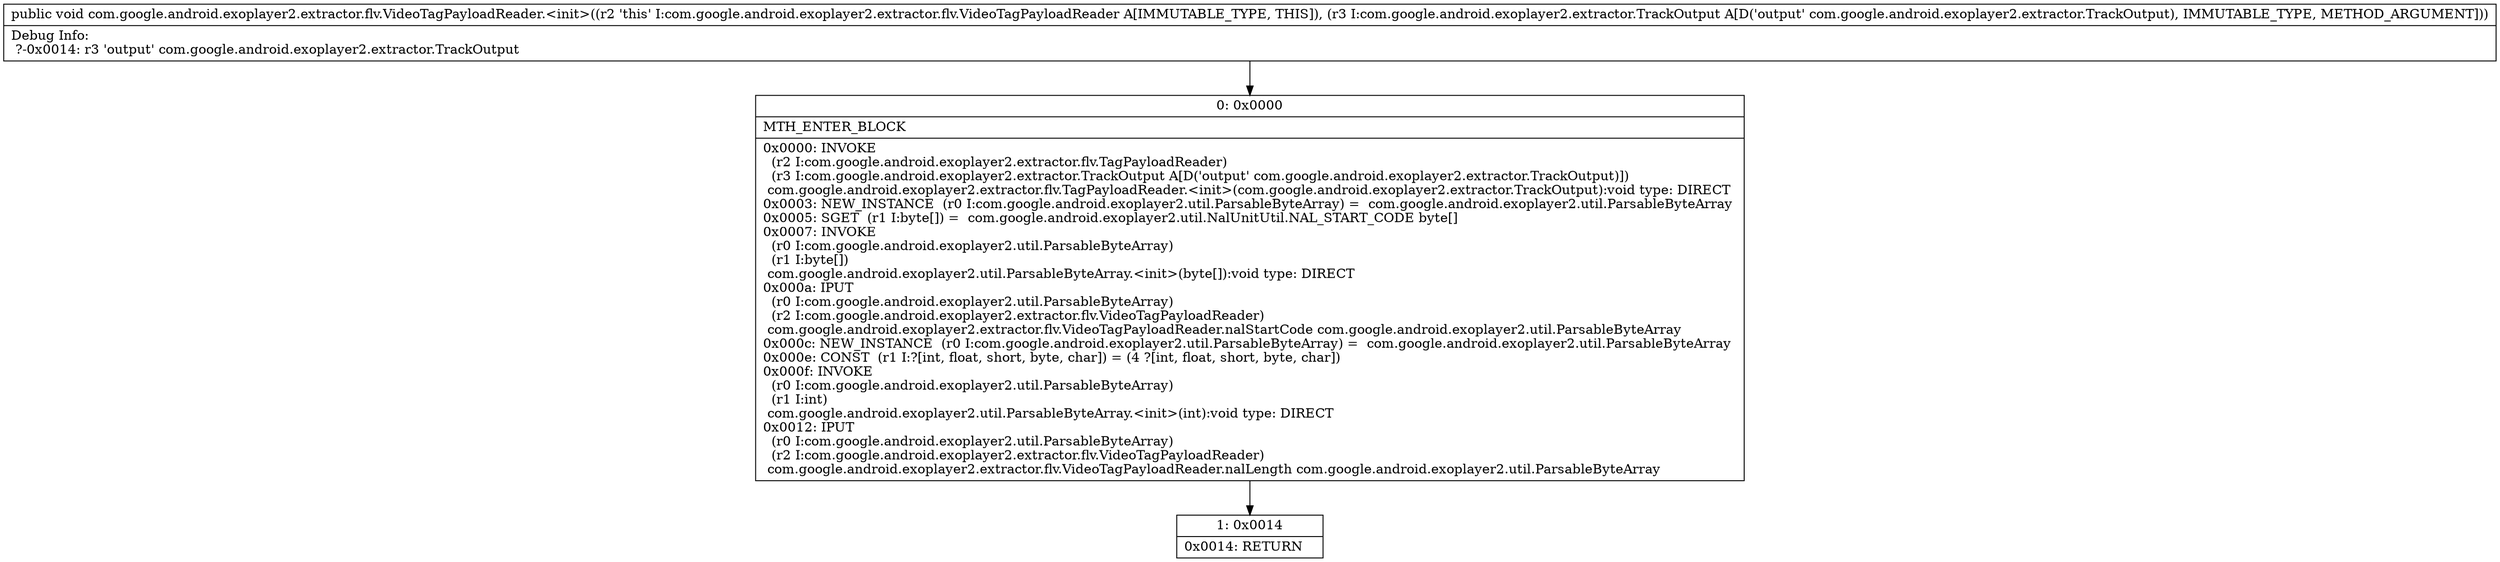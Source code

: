 digraph "CFG forcom.google.android.exoplayer2.extractor.flv.VideoTagPayloadReader.\<init\>(Lcom\/google\/android\/exoplayer2\/extractor\/TrackOutput;)V" {
Node_0 [shape=record,label="{0\:\ 0x0000|MTH_ENTER_BLOCK\l|0x0000: INVOKE  \l  (r2 I:com.google.android.exoplayer2.extractor.flv.TagPayloadReader)\l  (r3 I:com.google.android.exoplayer2.extractor.TrackOutput A[D('output' com.google.android.exoplayer2.extractor.TrackOutput)])\l com.google.android.exoplayer2.extractor.flv.TagPayloadReader.\<init\>(com.google.android.exoplayer2.extractor.TrackOutput):void type: DIRECT \l0x0003: NEW_INSTANCE  (r0 I:com.google.android.exoplayer2.util.ParsableByteArray) =  com.google.android.exoplayer2.util.ParsableByteArray \l0x0005: SGET  (r1 I:byte[]) =  com.google.android.exoplayer2.util.NalUnitUtil.NAL_START_CODE byte[] \l0x0007: INVOKE  \l  (r0 I:com.google.android.exoplayer2.util.ParsableByteArray)\l  (r1 I:byte[])\l com.google.android.exoplayer2.util.ParsableByteArray.\<init\>(byte[]):void type: DIRECT \l0x000a: IPUT  \l  (r0 I:com.google.android.exoplayer2.util.ParsableByteArray)\l  (r2 I:com.google.android.exoplayer2.extractor.flv.VideoTagPayloadReader)\l com.google.android.exoplayer2.extractor.flv.VideoTagPayloadReader.nalStartCode com.google.android.exoplayer2.util.ParsableByteArray \l0x000c: NEW_INSTANCE  (r0 I:com.google.android.exoplayer2.util.ParsableByteArray) =  com.google.android.exoplayer2.util.ParsableByteArray \l0x000e: CONST  (r1 I:?[int, float, short, byte, char]) = (4 ?[int, float, short, byte, char]) \l0x000f: INVOKE  \l  (r0 I:com.google.android.exoplayer2.util.ParsableByteArray)\l  (r1 I:int)\l com.google.android.exoplayer2.util.ParsableByteArray.\<init\>(int):void type: DIRECT \l0x0012: IPUT  \l  (r0 I:com.google.android.exoplayer2.util.ParsableByteArray)\l  (r2 I:com.google.android.exoplayer2.extractor.flv.VideoTagPayloadReader)\l com.google.android.exoplayer2.extractor.flv.VideoTagPayloadReader.nalLength com.google.android.exoplayer2.util.ParsableByteArray \l}"];
Node_1 [shape=record,label="{1\:\ 0x0014|0x0014: RETURN   \l}"];
MethodNode[shape=record,label="{public void com.google.android.exoplayer2.extractor.flv.VideoTagPayloadReader.\<init\>((r2 'this' I:com.google.android.exoplayer2.extractor.flv.VideoTagPayloadReader A[IMMUTABLE_TYPE, THIS]), (r3 I:com.google.android.exoplayer2.extractor.TrackOutput A[D('output' com.google.android.exoplayer2.extractor.TrackOutput), IMMUTABLE_TYPE, METHOD_ARGUMENT]))  | Debug Info:\l  ?\-0x0014: r3 'output' com.google.android.exoplayer2.extractor.TrackOutput\l}"];
MethodNode -> Node_0;
Node_0 -> Node_1;
}

